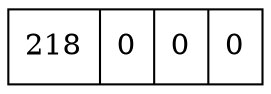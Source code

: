 digraph tree{
 node [shape = record];
node1[label="<f0>218|<f1>0|<f2>0|<f3>0"];
}
digraph tree{
 node [shape = record];
node1[label="<f0>218|<f1>490|<f2>0|<f3>0"];
}
digraph tree{
 node [shape = record];
node1[label="<f0>185|<f1>218|<f2>490|<f3>0"];
}
digraph tree{
 node [shape = record];
node1[label="<f0>185|<f1>218|<f2>389|<f3>490"];
}
digraph tree{
 node [shape = record];
node1[label="<f0>338|<f1>0|<f2>0|<f3>0"];
"node1":f0 -> "node36316528":f0;
"node1":f0 -> "node419095255":f0;
node36316528[label="<f0>185|<f1>218|<f2>0|<f3>0"];
node419095255[label="<f0>338|<f1>389|<f2>490|<f3>0"];
}
digraph tree{
 node [shape = record];
node1[label="<f0>338|<f1>0|<f2>0|<f3>0"];
"node1":f0 -> "node36316528":f0;
"node1":f0 -> "node419095255":f0;
node36316528[label="<f0>52|<f1>185|<f2>218|<f3>0"];
node419095255[label="<f0>338|<f1>389|<f2>490|<f3>0"];
}
digraph tree{
 node [shape = record];
node1[label="<f0>338|<f1>0|<f2>0|<f3>0"];
"node1":f0 -> "node36316528":f0;
"node1":f0 -> "node419095255":f0;
node36316528[label="<f0>52|<f1>159|<f2>185|<f3>218"];
node419095255[label="<f0>338|<f1>389|<f2>490|<f3>0"];
}
digraph tree{
 node [shape = record];
node1[label="<f0>177|<f1>338|<f2>0|<f3>0"];
"node1":f0 -> "node1011954839":f0;
"node1":f0 -> "node1773914100":f0;
"node1":f0 -> "node419095255":f0;
node1011954839[label="<f0>52|<f1>159|<f2>0|<f3>0"];
node1773914100[label="<f0>177|<f1>185|<f2>218|<f3>0"];
node419095255[label="<f0>338|<f1>389|<f2>490|<f3>0"];
}
digraph tree{
 node [shape = record];
node1[label="<f0>177|<f1>338|<f2>0|<f3>0"];
"node1":f0 -> "node1011954839":f0;
"node1":f0 -> "node1773914100":f0;
"node1":f0 -> "node419095255":f0;
node1011954839[label="<f0>52|<f1>159|<f2>0|<f3>0"];
node1773914100[label="<f0>177|<f1>185|<f2>218|<f3>0"];
node419095255[label="<f0>338|<f1>386|<f2>389|<f3>490"];
}
digraph tree{
 node [shape = record];
node1[label="<f0>177|<f1>338|<f2>0|<f3>0"];
"node1":f0 -> "node1011954839":f0;
"node1":f0 -> "node1773914100":f0;
"node1":f0 -> "node419095255":f0;
node1011954839[label="<f0>52|<f1>109|<f2>159|<f3>0"];
node1773914100[label="<f0>177|<f1>185|<f2>218|<f3>0"];
node419095255[label="<f0>338|<f1>386|<f2>389|<f3>490"];
}
digraph tree{
 node [shape = record];
node1[label="<f0>177|<f1>338|<f2>0|<f3>0"];
"node1":f0 -> "node1011954839":f0;
"node1":f0 -> "node1773914100":f0;
"node1":f0 -> "node419095255":f0;
node1011954839[label="<f0>52|<f1>67|<f2>109|<f3>159"];
node1773914100[label="<f0>177|<f1>185|<f2>218|<f3>0"];
node419095255[label="<f0>338|<f1>386|<f2>389|<f3>490"];
}
digraph tree{
 node [shape = record];
node1[label="<f0>177|<f1>338|<f2>0|<f3>0"];
"node1":f0 -> "node1011954839":f0;
"node1":f0 -> "node1773914100":f0;
"node1":f0 -> "node419095255":f0;
node1011954839[label="<f0>52|<f1>67|<f2>109|<f3>159"];
node1773914100[label="<f0>177|<f1>185|<f2>218|<f3>293"];
node419095255[label="<f0>338|<f1>386|<f2>389|<f3>490"];
}
digraph tree{
 node [shape = record];
node1[label="<f0>177|<f1>338|<f2>389|<f3>0"];
"node1":f0 -> "node1011954839":f0;
"node1":f0 -> "node1773914100":f0;
"node1":f0 -> "node1127785785":f0;
"node1":f0 -> "node1834590891":f0;
node1011954839[label="<f0>52|<f1>67|<f2>109|<f3>159"];
node1773914100[label="<f0>177|<f1>185|<f2>218|<f3>293"];
node1127785785[label="<f0>338|<f1>386|<f2>0|<f3>0"];
node1834590891[label="<f0>389|<f1>462|<f2>490|<f3>0"];
}
digraph tree{
 node [shape = record];
node1[label="<f0>177|<f1>218|<f2>338|<f3>389"];
"node1":f0 -> "node1011954839":f0;
"node1":f0 -> "node85488326":f0;
"node1":f0 -> "node859877008":f0;
"node1":f0 -> "node1127785785":f0;
"node1":f0 -> "node1834590891":f0;
node1011954839[label="<f0>52|<f1>67|<f2>109|<f3>159"];
node85488326[label="<f0>177|<f1>185|<f2>0|<f3>0"];
node859877008[label="<f0>218|<f1>286|<f2>293|<f3>0"];
node1127785785[label="<f0>338|<f1>386|<f2>0|<f3>0"];
node1834590891[label="<f0>389|<f1>462|<f2>490|<f3>0"];
}
digraph tree{
 node [shape = record];
node441511334[label="<f0>218|<f1>0|<f2>0|<f3>0"];
"node441511334":f0 -> "node509807822":f0;
"node441511334":f0 -> "node841407715":f0;
node509807822[label="<f0>177|<f1>109|<f2>0|<f3>0"];
"node509807822":f0 -> "node2139285638":f0;
"node509807822":f0 -> "node85488326":f0;
"node509807822":f0 -> "node385110481":f0;
node2139285638[label="<f0>52|<f1>67|<f2>0|<f3>0"];
node85488326[label="<f0>177|<f1>185|<f2>0|<f3>0"];
node385110481[label="<f0>109|<f1>111|<f2>159|<f3>0"];
node841407715[label="<f0>338|<f1>389|<f2>0|<f3>0"];
"node841407715":f0 -> "node859877008":f0;
"node841407715":f0 -> "node1127785785":f0;
"node841407715":f0 -> "node1834590891":f0;
node859877008[label="<f0>218|<f1>286|<f2>293|<f3>0"];
node1127785785[label="<f0>338|<f1>386|<f2>0|<f3>0"];
node1834590891[label="<f0>389|<f1>462|<f2>490|<f3>0"];
}
digraph tree{
 node [shape = record];
node441511334[label="<f0>218|<f1>0|<f2>0|<f3>0"];
"node441511334":f0 -> "node509807822":f0;
"node441511334":f0 -> "node841407715":f0;
node509807822[label="<f0>177|<f1>109|<f2>0|<f3>0"];
"node509807822":f0 -> "node2139285638":f0;
"node509807822":f0 -> "node85488326":f0;
"node509807822":f0 -> "node385110481":f0;
node2139285638[label="<f0>52|<f1>67|<f2>0|<f3>0"];
node85488326[label="<f0>177|<f1>185|<f2>0|<f3>0"];
node385110481[label="<f0>109|<f1>111|<f2>159|<f3>0"];
node841407715[label="<f0>338|<f1>389|<f2>0|<f3>0"];
"node841407715":f0 -> "node859877008":f0;
"node841407715":f0 -> "node1127785785":f0;
"node841407715":f0 -> "node1834590891":f0;
node859877008[label="<f0>218|<f1>286|<f2>293|<f3>305"];
node1127785785[label="<f0>338|<f1>386|<f2>0|<f3>0"];
node1834590891[label="<f0>389|<f1>462|<f2>490|<f3>0"];
}
digraph tree{
 node [shape = record];
node441511334[label="<f0>218|<f1>0|<f2>0|<f3>0"];
"node441511334":f0 -> "node509807822":f0;
"node441511334":f0 -> "node841407715":f0;
node509807822[label="<f0>177|<f1>109|<f2>0|<f3>0"];
"node509807822":f0 -> "node2139285638":f0;
"node509807822":f0 -> "node85488326":f0;
"node509807822":f0 -> "node385110481":f0;
node2139285638[label="<f0>52|<f1>67|<f2>0|<f3>0"];
node85488326[label="<f0>177|<f1>185|<f2>0|<f3>0"];
node385110481[label="<f0>109|<f1>111|<f2>159|<f3>0"];
node841407715[label="<f0>338|<f1>389|<f2>0|<f3>0"];
"node841407715":f0 -> "node859877008":f0;
"node841407715":f0 -> "node1127785785":f0;
"node841407715":f0 -> "node1834590891":f0;
node859877008[label="<f0>218|<f1>286|<f2>293|<f3>305"];
node1127785785[label="<f0>338|<f1>386|<f2>0|<f3>0"];
node1834590891[label="<f0>389|<f1>433|<f2>462|<f3>490"];
}
digraph tree{
 node [shape = record];
node441511334[label="<f0>218|<f1>0|<f2>0|<f3>0"];
"node441511334":f0 -> "node509807822":f0;
"node441511334":f0 -> "node841407715":f0;
node509807822[label="<f0>177|<f1>109|<f2>0|<f3>0"];
"node509807822":f0 -> "node2139285638":f0;
"node509807822":f0 -> "node85488326":f0;
"node509807822":f0 -> "node385110481":f0;
node2139285638[label="<f0>52|<f1>67|<f2>176|<f3>0"];
node85488326[label="<f0>177|<f1>185|<f2>0|<f3>0"];
node385110481[label="<f0>109|<f1>111|<f2>159|<f3>0"];
node841407715[label="<f0>338|<f1>389|<f2>0|<f3>0"];
"node841407715":f0 -> "node859877008":f0;
"node841407715":f0 -> "node1127785785":f0;
"node841407715":f0 -> "node1834590891":f0;
node859877008[label="<f0>218|<f1>286|<f2>293|<f3>305"];
node1127785785[label="<f0>338|<f1>386|<f2>0|<f3>0"];
node1834590891[label="<f0>389|<f1>433|<f2>462|<f3>490"];
}
digraph tree{
 node [shape = record];
node441511334[label="<f0>218|<f1>0|<f2>0|<f3>0"];
"node441511334":f0 -> "node509807822":f0;
"node441511334":f0 -> "node841407715":f0;
node509807822[label="<f0>177|<f1>109|<f2>0|<f3>0"];
"node509807822":f0 -> "node2139285638":f0;
"node509807822":f0 -> "node85488326":f0;
"node509807822":f0 -> "node385110481":f0;
node2139285638[label="<f0>52|<f1>67|<f2>176|<f3>0"];
node85488326[label="<f0>177|<f1>185|<f2>0|<f3>0"];
node385110481[label="<f0>109|<f1>111|<f2>159|<f3>0"];
node841407715[label="<f0>338|<f1>389|<f2>462|<f3>0"];
"node841407715":f0 -> "node859877008":f0;
"node841407715":f0 -> "node1127785785":f0;
"node841407715":f0 -> "node1903846514":f0;
"node841407715":f0 -> "node910139175":f0;
node859877008[label="<f0>218|<f1>286|<f2>293|<f3>305"];
node1127785785[label="<f0>338|<f1>386|<f2>0|<f3>0"];
node1903846514[label="<f0>389|<f1>433|<f2>0|<f3>0"];
node910139175[label="<f0>462|<f1>490|<f2>490|<f3>0"];
}
digraph tree{
 node [shape = record];
node441511334[label="<f0>218|<f1>0|<f2>0|<f3>0"];
"node441511334":f0 -> "node509807822":f0;
"node441511334":f0 -> "node841407715":f0;
node509807822[label="<f0>177|<f1>109|<f2>0|<f3>0"];
"node509807822":f0 -> "node2139285638":f0;
"node509807822":f0 -> "node85488326":f0;
"node509807822":f0 -> "node385110481":f0;
node2139285638[label="<f0>52|<f1>67|<f2>97|<f3>176"];
node85488326[label="<f0>177|<f1>185|<f2>0|<f3>0"];
node385110481[label="<f0>109|<f1>111|<f2>159|<f3>0"];
node841407715[label="<f0>338|<f1>389|<f2>462|<f3>0"];
"node841407715":f0 -> "node859877008":f0;
"node841407715":f0 -> "node1127785785":f0;
"node841407715":f0 -> "node1903846514":f0;
"node841407715":f0 -> "node910139175":f0;
node859877008[label="<f0>218|<f1>286|<f2>293|<f3>305"];
node1127785785[label="<f0>338|<f1>386|<f2>0|<f3>0"];
node1903846514[label="<f0>389|<f1>433|<f2>0|<f3>0"];
node910139175[label="<f0>462|<f1>490|<f2>490|<f3>0"];
}
digraph tree{
 node [shape = record];
node441511334[label="<f0>218|<f1>0|<f2>0|<f3>0"];
"node441511334":f0 -> "node509807822":f0;
"node441511334":f0 -> "node841407715":f0;
node509807822[label="<f0>177|<f1>109|<f2>0|<f3>0"];
"node509807822":f0 -> "node2139285638":f0;
"node509807822":f0 -> "node85488326":f0;
"node509807822":f0 -> "node385110481":f0;
node2139285638[label="<f0>52|<f1>67|<f2>97|<f3>176"];
node85488326[label="<f0>177|<f1>185|<f2>0|<f3>0"];
node385110481[label="<f0>109|<f1>111|<f2>159|<f3>203"];
node841407715[label="<f0>338|<f1>389|<f2>462|<f3>0"];
"node841407715":f0 -> "node859877008":f0;
"node841407715":f0 -> "node1127785785":f0;
"node841407715":f0 -> "node1903846514":f0;
"node841407715":f0 -> "node910139175":f0;
node859877008[label="<f0>218|<f1>286|<f2>293|<f3>305"];
node1127785785[label="<f0>338|<f1>386|<f2>0|<f3>0"];
node1903846514[label="<f0>389|<f1>433|<f2>0|<f3>0"];
node910139175[label="<f0>462|<f1>490|<f2>490|<f3>0"];
}
digraph tree{
 node [shape = record];
node441511334[label="<f0>218|<f1>0|<f2>0|<f3>0"];
"node441511334":f0 -> "node509807822":f0;
"node441511334":f0 -> "node841407715":f0;
node509807822[label="<f0>177|<f1>109|<f2>0|<f3>0"];
"node509807822":f0 -> "node2139285638":f0;
"node509807822":f0 -> "node85488326":f0;
"node509807822":f0 -> "node385110481":f0;
node2139285638[label="<f0>52|<f1>67|<f2>97|<f3>176"];
node85488326[label="<f0>177|<f1>185|<f2>0|<f3>0"];
node385110481[label="<f0>109|<f1>111|<f2>159|<f3>203"];
node841407715[label="<f0>338|<f1>389|<f2>462|<f3>0"];
"node841407715":f0 -> "node859877008":f0;
"node841407715":f0 -> "node1127785785":f0;
"node841407715":f0 -> "node1903846514":f0;
"node841407715":f0 -> "node910139175":f0;
node859877008[label="<f0>218|<f1>286|<f2>293|<f3>305"];
node1127785785[label="<f0>338|<f1>386|<f2>0|<f3>0"];
node1903846514[label="<f0>389|<f1>419|<f2>433|<f3>0"];
node910139175[label="<f0>462|<f1>490|<f2>490|<f3>0"];
}
digraph tree{
 node [shape = record];
node441511334[label="<f0>218|<f1>0|<f2>0|<f3>0"];
"node441511334":f0 -> "node509807822":f0;
"node441511334":f0 -> "node841407715":f0;
node509807822[label="<f0>177|<f1>109|<f2>0|<f3>0"];
"node509807822":f0 -> "node2139285638":f0;
"node509807822":f0 -> "node85488326":f0;
"node509807822":f0 -> "node385110481":f0;
node2139285638[label="<f0>52|<f1>67|<f2>97|<f3>176"];
node85488326[label="<f0>177|<f1>185|<f2>0|<f3>0"];
node385110481[label="<f0>109|<f1>111|<f2>159|<f3>203"];
node841407715[label="<f0>286|<f1>338|<f2>389|<f3>462"];
"node841407715":f0 -> "node660124871":f0;
"node841407715":f0 -> "node1763971380":f0;
"node841407715":f0 -> "node1127785785":f0;
"node841407715":f0 -> "node1903846514":f0;
"node841407715":f0 -> "node910139175":f0;
node660124871[label="<f0>218|<f1>257|<f2>0|<f3>0"];
node1763971380[label="<f0>286|<f1>293|<f2>305|<f3>0"];
node1127785785[label="<f0>338|<f1>386|<f2>0|<f3>0"];
node1903846514[label="<f0>389|<f1>419|<f2>433|<f3>0"];
node910139175[label="<f0>462|<f1>490|<f2>490|<f3>0"];
}
digraph tree{
 node [shape = record];
node441511334[label="<f0>218|<f1>0|<f2>0|<f3>0"];
"node441511334":f0 -> "node509807822":f0;
"node441511334":f0 -> "node841407715":f0;
node509807822[label="<f0>96|<f1>177|<f2>109|<f3>0"];
"node509807822":f0 -> "node1852746980":f0;
"node509807822":f0 -> "node1796238267":f0;
"node509807822":f0 -> "node85488326":f0;
"node509807822":f0 -> "node385110481":f0;
node1852746980[label="<f0>52|<f1>67|<f2>0|<f3>0"];
node1796238267[label="<f0>96|<f1>97|<f2>176|<f3>0"];
node85488326[label="<f0>177|<f1>185|<f2>0|<f3>0"];
node385110481[label="<f0>109|<f1>111|<f2>159|<f3>203"];
node841407715[label="<f0>286|<f1>338|<f2>389|<f3>462"];
"node841407715":f0 -> "node660124871":f0;
"node841407715":f0 -> "node1763971380":f0;
"node841407715":f0 -> "node1127785785":f0;
"node841407715":f0 -> "node1903846514":f0;
"node841407715":f0 -> "node910139175":f0;
node660124871[label="<f0>218|<f1>257|<f2>0|<f3>0"];
node1763971380[label="<f0>286|<f1>293|<f2>305|<f3>0"];
node1127785785[label="<f0>338|<f1>386|<f2>0|<f3>0"];
node1903846514[label="<f0>389|<f1>419|<f2>433|<f3>0"];
node910139175[label="<f0>462|<f1>490|<f2>490|<f3>0"];
}
digraph tree{
 node [shape = record];
node441511334[label="<f0>218|<f1>0|<f2>0|<f3>0"];
"node441511334":f0 -> "node509807822":f0;
"node441511334":f0 -> "node841407715":f0;
node509807822[label="<f0>96|<f1>177|<f2>109|<f3>0"];
"node509807822":f0 -> "node1852746980":f0;
"node509807822":f0 -> "node1796238267":f0;
"node509807822":f0 -> "node85488326":f0;
"node509807822":f0 -> "node385110481":f0;
node1852746980[label="<f0>52|<f1>67|<f2>0|<f3>0"];
node1796238267[label="<f0>96|<f1>97|<f2>163|<f3>176"];
node85488326[label="<f0>177|<f1>185|<f2>0|<f3>0"];
node385110481[label="<f0>109|<f1>111|<f2>159|<f3>203"];
node841407715[label="<f0>286|<f1>338|<f2>389|<f3>462"];
"node841407715":f0 -> "node660124871":f0;
"node841407715":f0 -> "node1763971380":f0;
"node841407715":f0 -> "node1127785785":f0;
"node841407715":f0 -> "node1903846514":f0;
"node841407715":f0 -> "node910139175":f0;
node660124871[label="<f0>218|<f1>257|<f2>0|<f3>0"];
node1763971380[label="<f0>286|<f1>293|<f2>305|<f3>0"];
node1127785785[label="<f0>338|<f1>386|<f2>0|<f3>0"];
node1903846514[label="<f0>389|<f1>419|<f2>433|<f3>0"];
node910139175[label="<f0>462|<f1>490|<f2>490|<f3>0"];
}
digraph tree{
 node [shape = record];
node441511334[label="<f0>218|<f1>0|<f2>0|<f3>0"];
"node441511334":f0 -> "node509807822":f0;
"node441511334":f0 -> "node841407715":f0;
node509807822[label="<f0>96|<f1>177|<f2>109|<f3>0"];
"node509807822":f0 -> "node1852746980":f0;
"node509807822":f0 -> "node1796238267":f0;
"node509807822":f0 -> "node85488326":f0;
"node509807822":f0 -> "node385110481":f0;
node1852746980[label="<f0>52|<f1>67|<f2>0|<f3>0"];
node1796238267[label="<f0>96|<f1>97|<f2>163|<f3>176"];
node85488326[label="<f0>177|<f1>185|<f2>0|<f3>0"];
node385110481[label="<f0>109|<f1>111|<f2>159|<f3>203"];
node841407715[label="<f0>286|<f1>338|<f2>389|<f3>462"];
"node841407715":f0 -> "node660124871":f0;
"node841407715":f0 -> "node1763971380":f0;
"node841407715":f0 -> "node1127785785":f0;
"node841407715":f0 -> "node1903846514":f0;
"node841407715":f0 -> "node910139175":f0;
node660124871[label="<f0>218|<f1>257|<f2>0|<f3>0"];
node1763971380[label="<f0>286|<f1>293|<f2>305|<f3>0"];
node1127785785[label="<f0>338|<f1>386|<f2>0|<f3>0"];
node1903846514[label="<f0>389|<f1>412|<f2>419|<f3>433"];
node910139175[label="<f0>462|<f1>490|<f2>490|<f3>0"];
}
digraph tree{
 node [shape = record];
node441511334[label="<f0>218|<f1>0|<f2>0|<f3>0"];
"node441511334":f0 -> "node509807822":f0;
"node441511334":f0 -> "node841407715":f0;
node509807822[label="<f0>96|<f1>177|<f2>109|<f3>0"];
"node509807822":f0 -> "node1852746980":f0;
"node509807822":f0 -> "node1796238267":f0;
"node509807822":f0 -> "node85488326":f0;
"node509807822":f0 -> "node385110481":f0;
node1852746980[label="<f0>52|<f1>67|<f2>0|<f3>0"];
node1796238267[label="<f0>96|<f1>97|<f2>163|<f3>176"];
node85488326[label="<f0>177|<f1>185|<f2>0|<f3>0"];
node385110481[label="<f0>109|<f1>111|<f2>159|<f3>203"];
node841407715[label="<f0>286|<f1>338|<f2>389|<f3>462"];
"node841407715":f0 -> "node660124871":f0;
"node841407715":f0 -> "node1763971380":f0;
"node841407715":f0 -> "node1127785785":f0;
"node841407715":f0 -> "node1903846514":f0;
"node841407715":f0 -> "node910139175":f0;
node660124871[label="<f0>218|<f1>257|<f2>0|<f3>0"];
node1763971380[label="<f0>286|<f1>293|<f2>295|<f3>305"];
node1127785785[label="<f0>338|<f1>386|<f2>0|<f3>0"];
node1903846514[label="<f0>389|<f1>412|<f2>419|<f3>433"];
node910139175[label="<f0>462|<f1>490|<f2>490|<f3>0"];
}
digraph tree{
 node [shape = record];
node441511334[label="<f0>218|<f1>389|<f2>0|<f3>0"];
"node441511334":f0 -> "node509807822":f0;
"node441511334":f0 -> "node285916767":f0;
"node441511334":f0 -> "node0":f0;
node509807822[label="<f0>96|<f1>177|<f2>109|<f3>0"];
"node509807822":f0 -> "node1852746980":f0;
"node509807822":f0 -> "node1796238267":f0;
"node509807822":f0 -> "node85488326":f0;
"node509807822":f0 -> "node385110481":f0;
node1852746980[label="<f0>52|<f1>67|<f2>0|<f3>0"];
node1796238267[label="<f0>96|<f1>97|<f2>163|<f3>176"];
node85488326[label="<f0>177|<f1>185|<f2>0|<f3>0"];
node385110481[label="<f0>109|<f1>111|<f2>159|<f3>203"];
node285916767[label="<f0>286|<f1>338|<f2>0|<f3>0"];
"node285916767":f0 -> "node660124871":f0;
"node285916767":f0 -> "node1763971380":f0;
"node285916767":f0 -> "node1127785785":f0;
node660124871[label="<f0>218|<f1>257|<f2>0|<f3>0"];
node1763971380[label="<f0>286|<f1>293|<f2>295|<f3>305"];
node1127785785[label="<f0>338|<f1>386|<f2>0|<f3>0"];
node0[label="<f0>412|<f1>462|<f2>0|<f3>0"];
"node0":f0 -> "node2065997081":f0;
"node0":f0 -> "node1440818023":f0;
"node0":f0 -> "node910139175":f0;
node2065997081[label="<f0>389|<f1>407|<f2>0|<f3>0"];
node1440818023[label="<f0>412|<f1>419|<f2>433|<f3>0"];
node910139175[label="<f0>462|<f1>490|<f2>490|<f3>0"];
}
digraph tree{
 node [shape = record];
node441511334[label="<f0>218|<f1>389|<f2>0|<f3>0"];
"node441511334":f0 -> "node509807822":f0;
"node441511334":f0 -> "node285916767":f0;
"node441511334":f0 -> "node0":f0;
node509807822[label="<f0>96|<f1>177|<f2>109|<f3>0"];
"node509807822":f0 -> "node1852746980":f0;
"node509807822":f0 -> "node1796238267":f0;
"node509807822":f0 -> "node85488326":f0;
"node509807822":f0 -> "node385110481":f0;
node1852746980[label="<f0>44|<f1>52|<f2>67|<f3>0"];
node1796238267[label="<f0>96|<f1>97|<f2>163|<f3>176"];
node85488326[label="<f0>177|<f1>185|<f2>0|<f3>0"];
node385110481[label="<f0>109|<f1>111|<f2>159|<f3>203"];
node285916767[label="<f0>286|<f1>338|<f2>0|<f3>0"];
"node285916767":f0 -> "node660124871":f0;
"node285916767":f0 -> "node1763971380":f0;
"node285916767":f0 -> "node1127785785":f0;
node660124871[label="<f0>218|<f1>257|<f2>0|<f3>0"];
node1763971380[label="<f0>286|<f1>293|<f2>295|<f3>305"];
node1127785785[label="<f0>338|<f1>386|<f2>0|<f3>0"];
node0[label="<f0>412|<f1>462|<f2>0|<f3>0"];
"node0":f0 -> "node2065997081":f0;
"node0":f0 -> "node1440818023":f0;
"node0":f0 -> "node910139175":f0;
node2065997081[label="<f0>389|<f1>407|<f2>0|<f3>0"];
node1440818023[label="<f0>412|<f1>419|<f2>433|<f3>0"];
node910139175[label="<f0>462|<f1>490|<f2>490|<f3>0"];
}
digraph tree{
 node [shape = record];
node441511334[label="<f0>218|<f1>389|<f2>0|<f3>0"];
"node441511334":f0 -> "node509807822":f0;
"node441511334":f0 -> "node285916767":f0;
"node441511334":f0 -> "node0":f0;
node509807822[label="<f0>96|<f1>177|<f2>109|<f3>0"];
"node509807822":f0 -> "node1852746980":f0;
"node509807822":f0 -> "node1796238267":f0;
"node509807822":f0 -> "node85488326":f0;
"node509807822":f0 -> "node385110481":f0;
node1852746980[label="<f0>44|<f1>52|<f2>57|<f3>67"];
node1796238267[label="<f0>96|<f1>97|<f2>163|<f3>176"];
node85488326[label="<f0>177|<f1>185|<f2>0|<f3>0"];
node385110481[label="<f0>109|<f1>111|<f2>159|<f3>203"];
node285916767[label="<f0>286|<f1>338|<f2>0|<f3>0"];
"node285916767":f0 -> "node660124871":f0;
"node285916767":f0 -> "node1763971380":f0;
"node285916767":f0 -> "node1127785785":f0;
node660124871[label="<f0>218|<f1>257|<f2>0|<f3>0"];
node1763971380[label="<f0>286|<f1>293|<f2>295|<f3>305"];
node1127785785[label="<f0>338|<f1>386|<f2>0|<f3>0"];
node0[label="<f0>412|<f1>462|<f2>0|<f3>0"];
"node0":f0 -> "node2065997081":f0;
"node0":f0 -> "node1440818023":f0;
"node0":f0 -> "node910139175":f0;
node2065997081[label="<f0>389|<f1>407|<f2>0|<f3>0"];
node1440818023[label="<f0>412|<f1>419|<f2>433|<f3>0"];
node910139175[label="<f0>462|<f1>490|<f2>490|<f3>0"];
}
